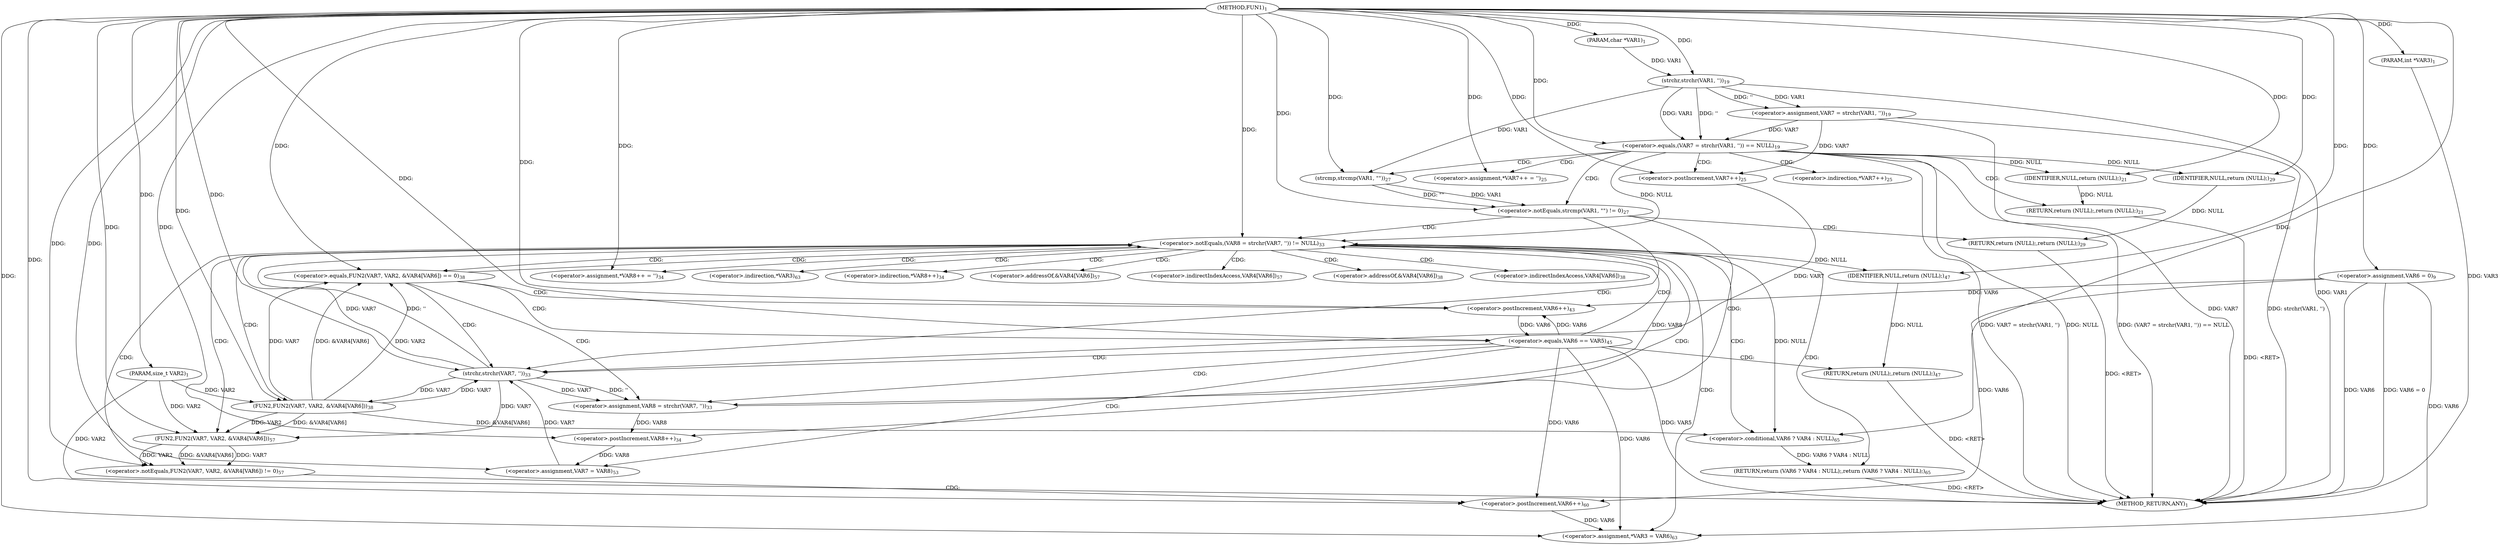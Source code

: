 digraph "FUN1" {  
"8" [label = <(METHOD,FUN1)<SUB>1</SUB>> ]
"105" [label = <(METHOD_RETURN,ANY)<SUB>1</SUB>> ]
"9" [label = <(PARAM,char *VAR1)<SUB>1</SUB>> ]
"10" [label = <(PARAM,size_t VAR2)<SUB>1</SUB>> ]
"11" [label = <(PARAM,int *VAR3)<SUB>1</SUB>> ]
"15" [label = <(&lt;operator&gt;.assignment,VAR6 = 0)<SUB>9</SUB>> ]
"31" [label = <(&lt;operator&gt;.assignment,*VAR7++ = '')<SUB>25</SUB>> ]
"96" [label = <(&lt;operator&gt;.assignment,*VAR3 = VAR6)<SUB>63</SUB>> ]
"100" [label = <(RETURN,return (VAR6 ? VAR4 : NULL);,return (VAR6 ? VAR4 : NULL);)<SUB>65</SUB>> ]
"21" [label = <(&lt;operator&gt;.equals,(VAR7 = strchr(VAR1, '')) == NULL)<SUB>19</SUB>> ]
"37" [label = <(&lt;operator&gt;.notEquals,strcmp(VAR1, &quot;&quot;) != 0)<SUB>27</SUB>> ]
"46" [label = <(&lt;operator&gt;.notEquals,(VAR8 = strchr(VAR7, '')) != NULL)<SUB>33</SUB>> ]
"84" [label = <(&lt;operator&gt;.notEquals,FUN2(VAR7, VAR2, &amp;VAR4[VAR6]) != 0)<SUB>57</SUB>> ]
"101" [label = <(&lt;operator&gt;.conditional,VAR6 ? VAR4 : NULL)<SUB>65</SUB>> ]
"29" [label = <(RETURN,return (NULL);,return (NULL);)<SUB>21</SUB>> ]
"43" [label = <(RETURN,return (NULL);,return (NULL);)<SUB>29</SUB>> ]
"54" [label = <(&lt;operator&gt;.assignment,*VAR8++ = '')<SUB>34</SUB>> ]
"71" [label = <(&lt;operator&gt;.postIncrement,VAR6++)<SUB>43</SUB>> ]
"80" [label = <(&lt;operator&gt;.assignment,VAR7 = VAR8)<SUB>53</SUB>> ]
"94" [label = <(&lt;operator&gt;.postIncrement,VAR6++)<SUB>60</SUB>> ]
"22" [label = <(&lt;operator&gt;.assignment,VAR7 = strchr(VAR1, ''))<SUB>19</SUB>> ]
"30" [label = <(IDENTIFIER,NULL,return (NULL);)<SUB>21</SUB>> ]
"33" [label = <(&lt;operator&gt;.postIncrement,VAR7++)<SUB>25</SUB>> ]
"38" [label = <(strcmp,strcmp(VAR1, &quot;&quot;))<SUB>27</SUB>> ]
"44" [label = <(IDENTIFIER,NULL,return (NULL);)<SUB>29</SUB>> ]
"47" [label = <(&lt;operator&gt;.assignment,VAR8 = strchr(VAR7, ''))<SUB>33</SUB>> ]
"60" [label = <(&lt;operator&gt;.equals,FUN2(VAR7, VAR2, &amp;VAR4[VAR6]) == 0)<SUB>38</SUB>> ]
"74" [label = <(&lt;operator&gt;.equals,VAR6 == VAR5)<SUB>45</SUB>> ]
"85" [label = <(FUN2,FUN2(VAR7, VAR2, &amp;VAR4[VAR6]))<SUB>57</SUB>> ]
"24" [label = <(strchr,strchr(VAR1, ''))<SUB>19</SUB>> ]
"49" [label = <(strchr,strchr(VAR7, ''))<SUB>33</SUB>> ]
"78" [label = <(RETURN,return (NULL);,return (NULL);)<SUB>47</SUB>> ]
"56" [label = <(&lt;operator&gt;.postIncrement,VAR8++)<SUB>34</SUB>> ]
"61" [label = <(FUN2,FUN2(VAR7, VAR2, &amp;VAR4[VAR6]))<SUB>38</SUB>> ]
"79" [label = <(IDENTIFIER,NULL,return (NULL);)<SUB>47</SUB>> ]
"32" [label = <(&lt;operator&gt;.indirection,*VAR7++)<SUB>25</SUB>> ]
"97" [label = <(&lt;operator&gt;.indirection,*VAR3)<SUB>63</SUB>> ]
"55" [label = <(&lt;operator&gt;.indirection,*VAR8++)<SUB>34</SUB>> ]
"88" [label = <(&lt;operator&gt;.addressOf,&amp;VAR4[VAR6])<SUB>57</SUB>> ]
"89" [label = <(&lt;operator&gt;.indirectIndexAccess,VAR4[VAR6])<SUB>57</SUB>> ]
"64" [label = <(&lt;operator&gt;.addressOf,&amp;VAR4[VAR6])<SUB>38</SUB>> ]
"65" [label = <(&lt;operator&gt;.indirectIndexAccess,VAR4[VAR6])<SUB>38</SUB>> ]
  "78" -> "105"  [ label = "DDG: &lt;RET&gt;"] 
  "29" -> "105"  [ label = "DDG: &lt;RET&gt;"] 
  "43" -> "105"  [ label = "DDG: &lt;RET&gt;"] 
  "100" -> "105"  [ label = "DDG: &lt;RET&gt;"] 
  "10" -> "105"  [ label = "DDG: VAR2"] 
  "11" -> "105"  [ label = "DDG: VAR3"] 
  "15" -> "105"  [ label = "DDG: VAR6"] 
  "15" -> "105"  [ label = "DDG: VAR6 = 0"] 
  "22" -> "105"  [ label = "DDG: VAR7"] 
  "24" -> "105"  [ label = "DDG: VAR1"] 
  "22" -> "105"  [ label = "DDG: strchr(VAR1, '')"] 
  "21" -> "105"  [ label = "DDG: VAR7 = strchr(VAR1, '')"] 
  "21" -> "105"  [ label = "DDG: NULL"] 
  "21" -> "105"  [ label = "DDG: (VAR7 = strchr(VAR1, '')) == NULL"] 
  "74" -> "105"  [ label = "DDG: VAR5"] 
  "8" -> "9"  [ label = "DDG: "] 
  "8" -> "10"  [ label = "DDG: "] 
  "8" -> "11"  [ label = "DDG: "] 
  "8" -> "15"  [ label = "DDG: "] 
  "8" -> "31"  [ label = "DDG: "] 
  "15" -> "96"  [ label = "DDG: VAR6"] 
  "94" -> "96"  [ label = "DDG: VAR6"] 
  "74" -> "96"  [ label = "DDG: VAR6"] 
  "8" -> "96"  [ label = "DDG: "] 
  "101" -> "100"  [ label = "DDG: VAR6 ? VAR4 : NULL"] 
  "8" -> "101"  [ label = "DDG: "] 
  "61" -> "101"  [ label = "DDG: &amp;VAR4[VAR6]"] 
  "46" -> "101"  [ label = "DDG: NULL"] 
  "22" -> "21"  [ label = "DDG: VAR7"] 
  "24" -> "21"  [ label = "DDG: VAR1"] 
  "24" -> "21"  [ label = "DDG: ''"] 
  "8" -> "21"  [ label = "DDG: "] 
  "30" -> "29"  [ label = "DDG: NULL"] 
  "38" -> "37"  [ label = "DDG: VAR1"] 
  "38" -> "37"  [ label = "DDG: &quot;&quot;"] 
  "8" -> "37"  [ label = "DDG: "] 
  "44" -> "43"  [ label = "DDG: NULL"] 
  "47" -> "46"  [ label = "DDG: VAR8"] 
  "49" -> "46"  [ label = "DDG: VAR7"] 
  "49" -> "46"  [ label = "DDG: ''"] 
  "21" -> "46"  [ label = "DDG: NULL"] 
  "8" -> "46"  [ label = "DDG: "] 
  "8" -> "54"  [ label = "DDG: "] 
  "56" -> "80"  [ label = "DDG: VAR8"] 
  "8" -> "80"  [ label = "DDG: "] 
  "85" -> "84"  [ label = "DDG: VAR7"] 
  "85" -> "84"  [ label = "DDG: VAR2"] 
  "85" -> "84"  [ label = "DDG: &amp;VAR4[VAR6]"] 
  "8" -> "84"  [ label = "DDG: "] 
  "24" -> "22"  [ label = "DDG: VAR1"] 
  "24" -> "22"  [ label = "DDG: ''"] 
  "21" -> "30"  [ label = "DDG: NULL"] 
  "8" -> "30"  [ label = "DDG: "] 
  "22" -> "33"  [ label = "DDG: VAR7"] 
  "8" -> "33"  [ label = "DDG: "] 
  "24" -> "38"  [ label = "DDG: VAR1"] 
  "8" -> "38"  [ label = "DDG: "] 
  "21" -> "44"  [ label = "DDG: NULL"] 
  "8" -> "44"  [ label = "DDG: "] 
  "49" -> "47"  [ label = "DDG: VAR7"] 
  "49" -> "47"  [ label = "DDG: ''"] 
  "15" -> "71"  [ label = "DDG: VAR6"] 
  "74" -> "71"  [ label = "DDG: VAR6"] 
  "8" -> "71"  [ label = "DDG: "] 
  "49" -> "85"  [ label = "DDG: VAR7"] 
  "8" -> "85"  [ label = "DDG: "] 
  "10" -> "85"  [ label = "DDG: VAR2"] 
  "61" -> "85"  [ label = "DDG: VAR2"] 
  "61" -> "85"  [ label = "DDG: &amp;VAR4[VAR6]"] 
  "15" -> "94"  [ label = "DDG: VAR6"] 
  "74" -> "94"  [ label = "DDG: VAR6"] 
  "8" -> "94"  [ label = "DDG: "] 
  "9" -> "24"  [ label = "DDG: VAR1"] 
  "8" -> "24"  [ label = "DDG: "] 
  "33" -> "49"  [ label = "DDG: VAR7"] 
  "61" -> "49"  [ label = "DDG: VAR7"] 
  "80" -> "49"  [ label = "DDG: VAR7"] 
  "8" -> "49"  [ label = "DDG: "] 
  "61" -> "60"  [ label = "DDG: VAR7"] 
  "61" -> "60"  [ label = "DDG: VAR2"] 
  "61" -> "60"  [ label = "DDG: &amp;VAR4[VAR6]"] 
  "8" -> "60"  [ label = "DDG: "] 
  "71" -> "74"  [ label = "DDG: VAR6"] 
  "8" -> "74"  [ label = "DDG: "] 
  "79" -> "78"  [ label = "DDG: NULL"] 
  "47" -> "56"  [ label = "DDG: VAR8"] 
  "8" -> "56"  [ label = "DDG: "] 
  "49" -> "61"  [ label = "DDG: VAR7"] 
  "8" -> "61"  [ label = "DDG: "] 
  "10" -> "61"  [ label = "DDG: VAR2"] 
  "46" -> "79"  [ label = "DDG: NULL"] 
  "8" -> "79"  [ label = "DDG: "] 
  "21" -> "32"  [ label = "CDG: "] 
  "21" -> "37"  [ label = "CDG: "] 
  "21" -> "38"  [ label = "CDG: "] 
  "21" -> "29"  [ label = "CDG: "] 
  "21" -> "33"  [ label = "CDG: "] 
  "21" -> "31"  [ label = "CDG: "] 
  "37" -> "47"  [ label = "CDG: "] 
  "37" -> "49"  [ label = "CDG: "] 
  "37" -> "46"  [ label = "CDG: "] 
  "37" -> "43"  [ label = "CDG: "] 
  "46" -> "60"  [ label = "CDG: "] 
  "46" -> "96"  [ label = "CDG: "] 
  "46" -> "64"  [ label = "CDG: "] 
  "46" -> "89"  [ label = "CDG: "] 
  "46" -> "84"  [ label = "CDG: "] 
  "46" -> "85"  [ label = "CDG: "] 
  "46" -> "56"  [ label = "CDG: "] 
  "46" -> "65"  [ label = "CDG: "] 
  "46" -> "97"  [ label = "CDG: "] 
  "46" -> "101"  [ label = "CDG: "] 
  "46" -> "54"  [ label = "CDG: "] 
  "46" -> "61"  [ label = "CDG: "] 
  "46" -> "100"  [ label = "CDG: "] 
  "46" -> "88"  [ label = "CDG: "] 
  "46" -> "55"  [ label = "CDG: "] 
  "84" -> "94"  [ label = "CDG: "] 
  "60" -> "47"  [ label = "CDG: "] 
  "60" -> "49"  [ label = "CDG: "] 
  "60" -> "46"  [ label = "CDG: "] 
  "60" -> "74"  [ label = "CDG: "] 
  "60" -> "71"  [ label = "CDG: "] 
  "74" -> "47"  [ label = "CDG: "] 
  "74" -> "49"  [ label = "CDG: "] 
  "74" -> "46"  [ label = "CDG: "] 
  "74" -> "80"  [ label = "CDG: "] 
  "74" -> "78"  [ label = "CDG: "] 
}

